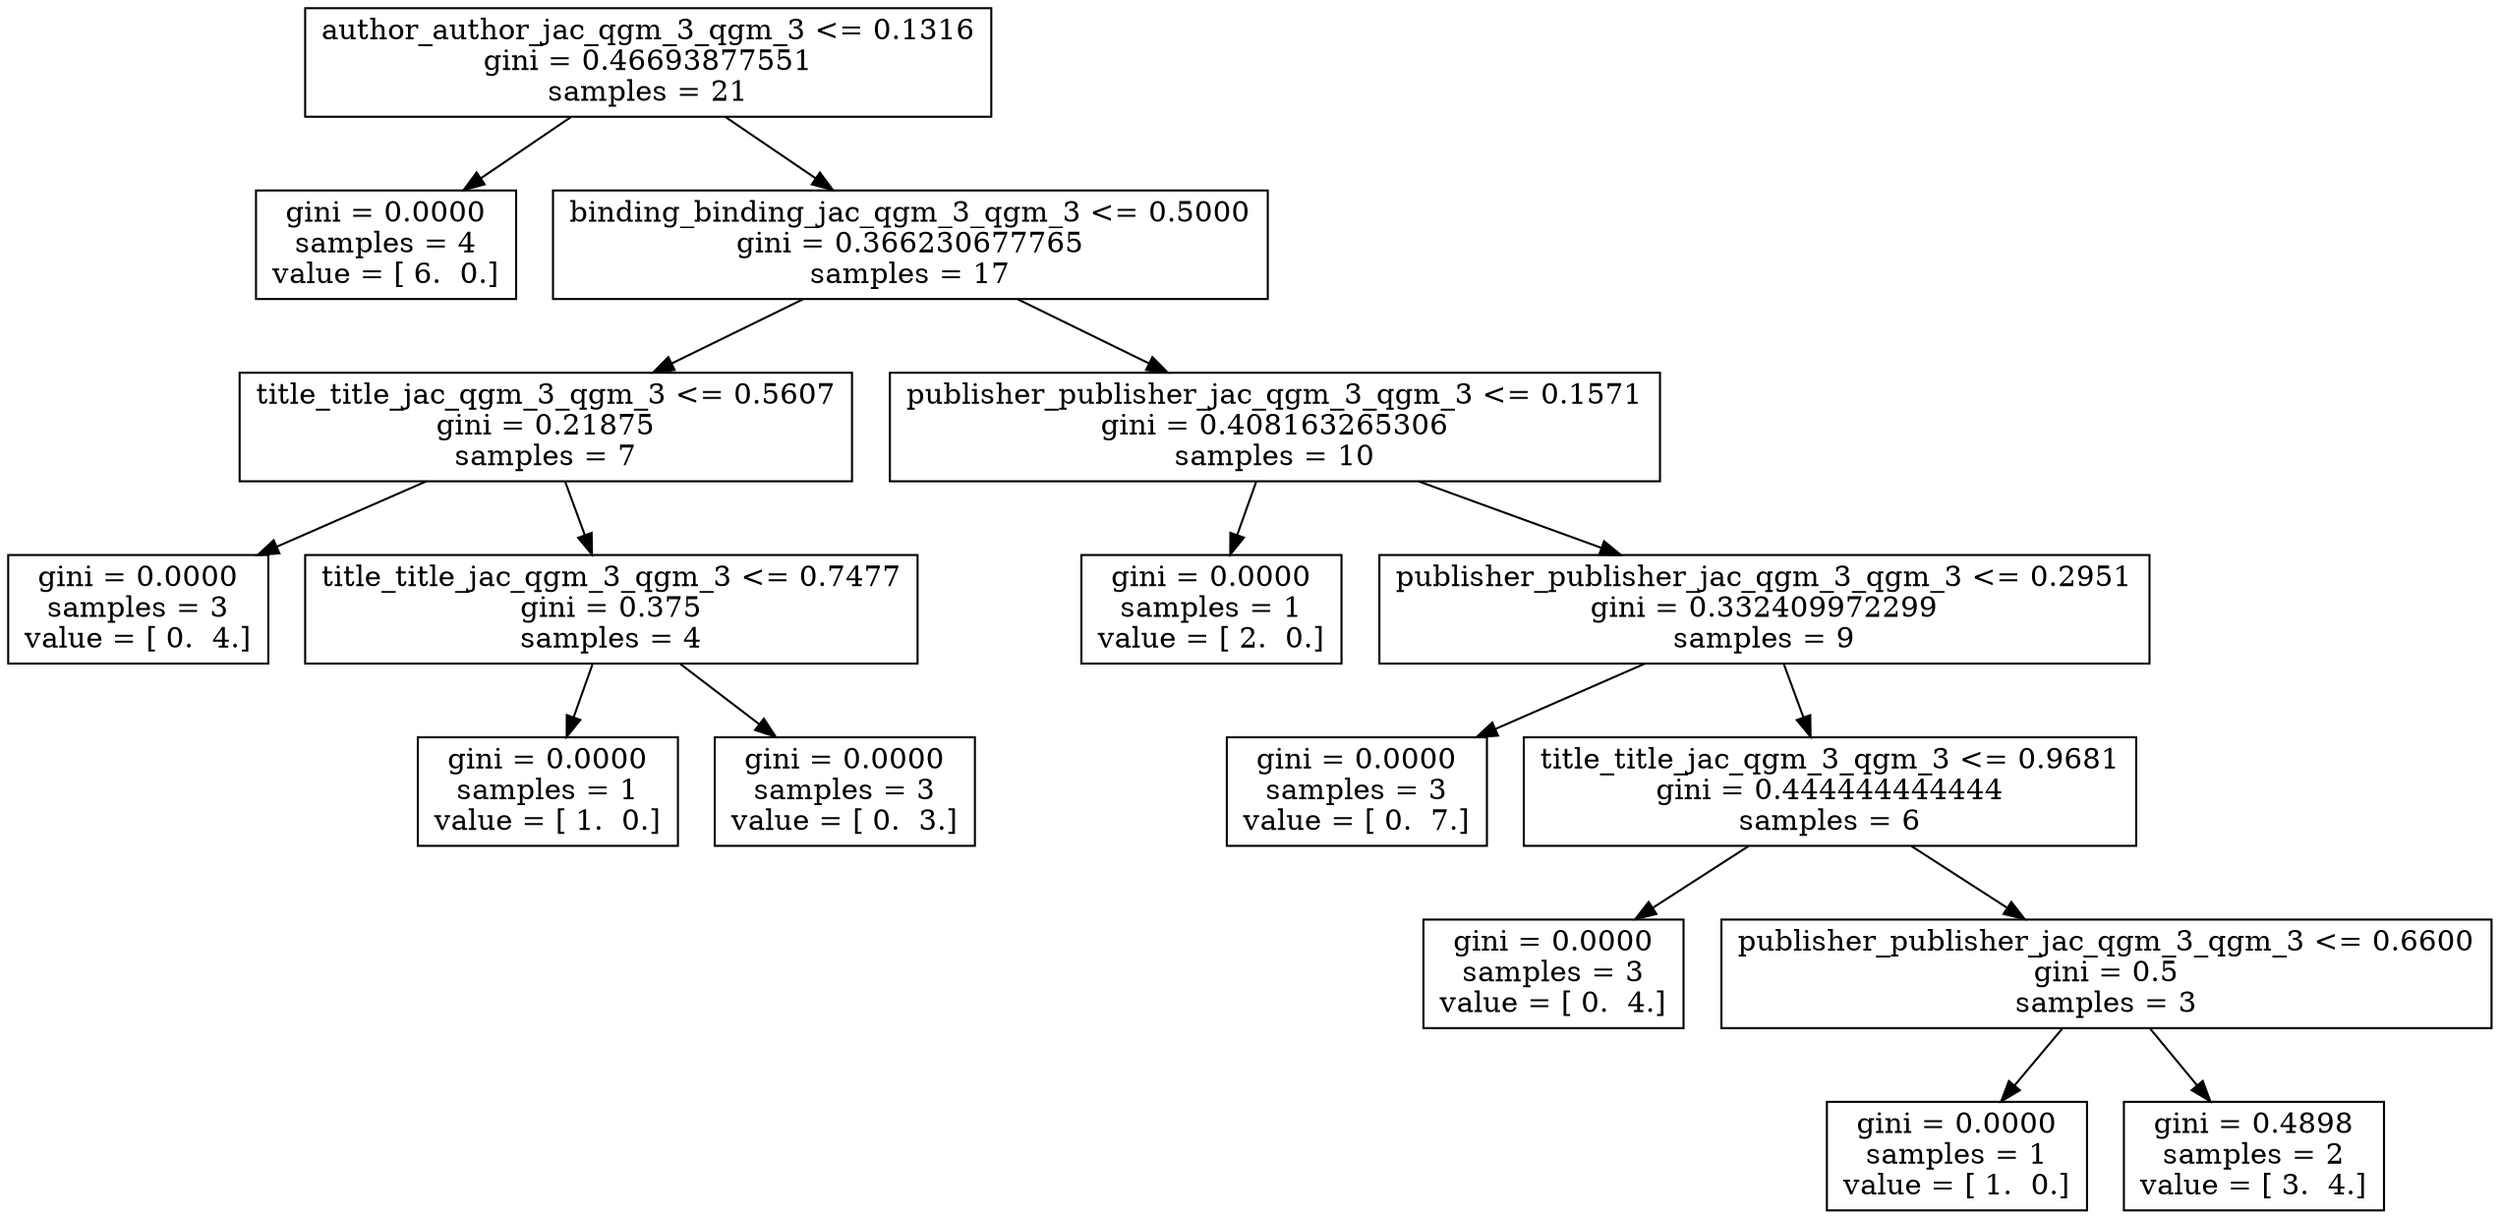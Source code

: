 digraph Tree {
0 [label="author_author_jac_qgm_3_qgm_3 <= 0.1316\ngini = 0.46693877551\nsamples = 21", shape="box"] ;
1 [label="gini = 0.0000\nsamples = 4\nvalue = [ 6.  0.]", shape="box"] ;
0 -> 1 ;
2 [label="binding_binding_jac_qgm_3_qgm_3 <= 0.5000\ngini = 0.366230677765\nsamples = 17", shape="box"] ;
0 -> 2 ;
3 [label="title_title_jac_qgm_3_qgm_3 <= 0.5607\ngini = 0.21875\nsamples = 7", shape="box"] ;
2 -> 3 ;
4 [label="gini = 0.0000\nsamples = 3\nvalue = [ 0.  4.]", shape="box"] ;
3 -> 4 ;
5 [label="title_title_jac_qgm_3_qgm_3 <= 0.7477\ngini = 0.375\nsamples = 4", shape="box"] ;
3 -> 5 ;
6 [label="gini = 0.0000\nsamples = 1\nvalue = [ 1.  0.]", shape="box"] ;
5 -> 6 ;
7 [label="gini = 0.0000\nsamples = 3\nvalue = [ 0.  3.]", shape="box"] ;
5 -> 7 ;
8 [label="publisher_publisher_jac_qgm_3_qgm_3 <= 0.1571\ngini = 0.408163265306\nsamples = 10", shape="box"] ;
2 -> 8 ;
9 [label="gini = 0.0000\nsamples = 1\nvalue = [ 2.  0.]", shape="box"] ;
8 -> 9 ;
10 [label="publisher_publisher_jac_qgm_3_qgm_3 <= 0.2951\ngini = 0.332409972299\nsamples = 9", shape="box"] ;
8 -> 10 ;
11 [label="gini = 0.0000\nsamples = 3\nvalue = [ 0.  7.]", shape="box"] ;
10 -> 11 ;
12 [label="title_title_jac_qgm_3_qgm_3 <= 0.9681\ngini = 0.444444444444\nsamples = 6", shape="box"] ;
10 -> 12 ;
13 [label="gini = 0.0000\nsamples = 3\nvalue = [ 0.  4.]", shape="box"] ;
12 -> 13 ;
14 [label="publisher_publisher_jac_qgm_3_qgm_3 <= 0.6600\ngini = 0.5\nsamples = 3", shape="box"] ;
12 -> 14 ;
15 [label="gini = 0.0000\nsamples = 1\nvalue = [ 1.  0.]", shape="box"] ;
14 -> 15 ;
16 [label="gini = 0.4898\nsamples = 2\nvalue = [ 3.  4.]", shape="box"] ;
14 -> 16 ;
}